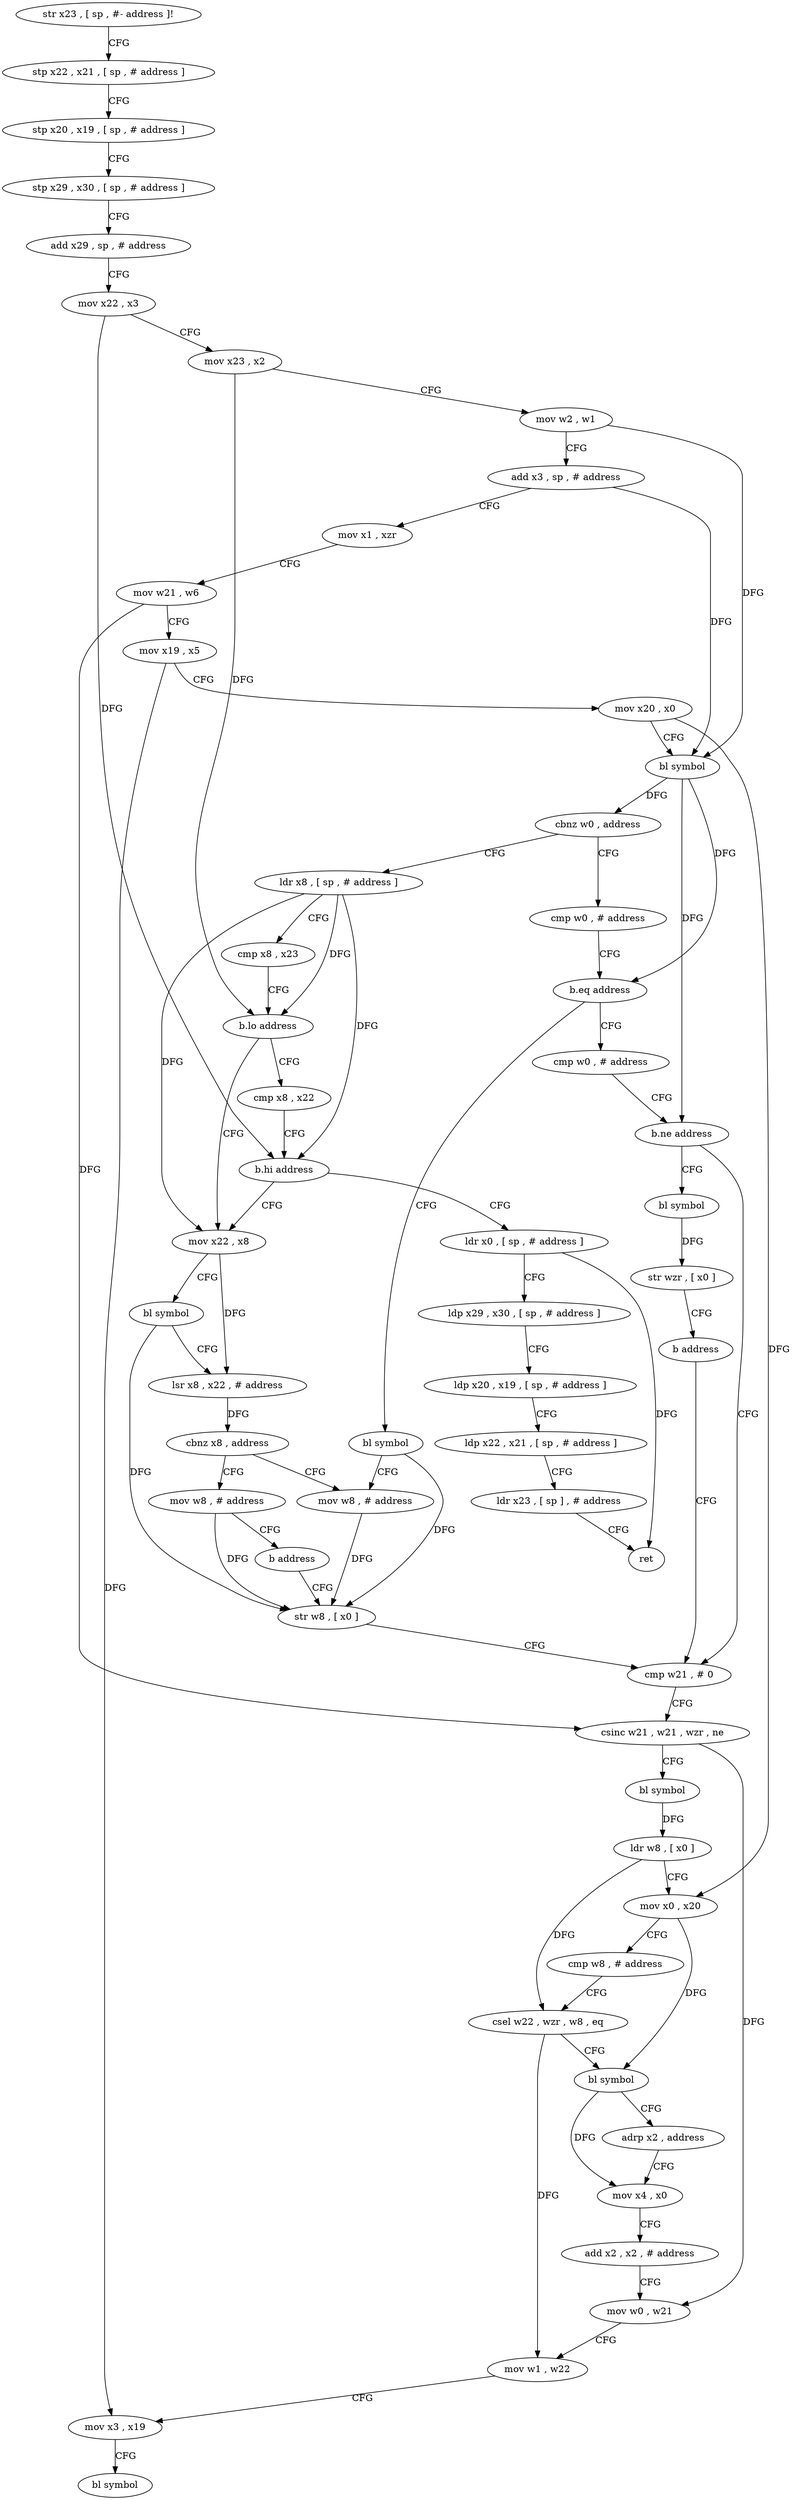 digraph "func" {
"4280500" [label = "str x23 , [ sp , #- address ]!" ]
"4280504" [label = "stp x22 , x21 , [ sp , # address ]" ]
"4280508" [label = "stp x20 , x19 , [ sp , # address ]" ]
"4280512" [label = "stp x29 , x30 , [ sp , # address ]" ]
"4280516" [label = "add x29 , sp , # address" ]
"4280520" [label = "mov x22 , x3" ]
"4280524" [label = "mov x23 , x2" ]
"4280528" [label = "mov w2 , w1" ]
"4280532" [label = "add x3 , sp , # address" ]
"4280536" [label = "mov x1 , xzr" ]
"4280540" [label = "mov w21 , w6" ]
"4280544" [label = "mov x19 , x5" ]
"4280548" [label = "mov x20 , x0" ]
"4280552" [label = "bl symbol" ]
"4280556" [label = "cbnz w0 , address" ]
"4280604" [label = "cmp w0 , # address" ]
"4280560" [label = "ldr x8 , [ sp , # address ]" ]
"4280608" [label = "b.eq address" ]
"4280656" [label = "bl symbol" ]
"4280612" [label = "cmp w0 , # address" ]
"4280564" [label = "cmp x8 , x23" ]
"4280568" [label = "b.lo address" ]
"4280632" [label = "mov x22 , x8" ]
"4280572" [label = "cmp x8 , x22" ]
"4280660" [label = "mov w8 , # address" ]
"4280616" [label = "b.ne address" ]
"4280668" [label = "cmp w21 , # 0" ]
"4280620" [label = "bl symbol" ]
"4280636" [label = "bl symbol" ]
"4280640" [label = "lsr x8 , x22 , # address" ]
"4280644" [label = "cbnz x8 , address" ]
"4280648" [label = "mov w8 , # address" ]
"4280576" [label = "b.hi address" ]
"4280580" [label = "ldr x0 , [ sp , # address ]" ]
"4280672" [label = "csinc w21 , w21 , wzr , ne" ]
"4280676" [label = "bl symbol" ]
"4280680" [label = "ldr w8 , [ x0 ]" ]
"4280684" [label = "mov x0 , x20" ]
"4280688" [label = "cmp w8 , # address" ]
"4280692" [label = "csel w22 , wzr , w8 , eq" ]
"4280696" [label = "bl symbol" ]
"4280700" [label = "adrp x2 , address" ]
"4280704" [label = "mov x4 , x0" ]
"4280708" [label = "add x2 , x2 , # address" ]
"4280712" [label = "mov w0 , w21" ]
"4280716" [label = "mov w1 , w22" ]
"4280720" [label = "mov x3 , x19" ]
"4280724" [label = "bl symbol" ]
"4280624" [label = "str wzr , [ x0 ]" ]
"4280628" [label = "b address" ]
"4280664" [label = "str w8 , [ x0 ]" ]
"4280652" [label = "b address" ]
"4280584" [label = "ldp x29 , x30 , [ sp , # address ]" ]
"4280588" [label = "ldp x20 , x19 , [ sp , # address ]" ]
"4280592" [label = "ldp x22 , x21 , [ sp , # address ]" ]
"4280596" [label = "ldr x23 , [ sp ] , # address" ]
"4280600" [label = "ret" ]
"4280500" -> "4280504" [ label = "CFG" ]
"4280504" -> "4280508" [ label = "CFG" ]
"4280508" -> "4280512" [ label = "CFG" ]
"4280512" -> "4280516" [ label = "CFG" ]
"4280516" -> "4280520" [ label = "CFG" ]
"4280520" -> "4280524" [ label = "CFG" ]
"4280520" -> "4280576" [ label = "DFG" ]
"4280524" -> "4280528" [ label = "CFG" ]
"4280524" -> "4280568" [ label = "DFG" ]
"4280528" -> "4280532" [ label = "CFG" ]
"4280528" -> "4280552" [ label = "DFG" ]
"4280532" -> "4280536" [ label = "CFG" ]
"4280532" -> "4280552" [ label = "DFG" ]
"4280536" -> "4280540" [ label = "CFG" ]
"4280540" -> "4280544" [ label = "CFG" ]
"4280540" -> "4280672" [ label = "DFG" ]
"4280544" -> "4280548" [ label = "CFG" ]
"4280544" -> "4280720" [ label = "DFG" ]
"4280548" -> "4280552" [ label = "CFG" ]
"4280548" -> "4280684" [ label = "DFG" ]
"4280552" -> "4280556" [ label = "DFG" ]
"4280552" -> "4280608" [ label = "DFG" ]
"4280552" -> "4280616" [ label = "DFG" ]
"4280556" -> "4280604" [ label = "CFG" ]
"4280556" -> "4280560" [ label = "CFG" ]
"4280604" -> "4280608" [ label = "CFG" ]
"4280560" -> "4280564" [ label = "CFG" ]
"4280560" -> "4280568" [ label = "DFG" ]
"4280560" -> "4280632" [ label = "DFG" ]
"4280560" -> "4280576" [ label = "DFG" ]
"4280608" -> "4280656" [ label = "CFG" ]
"4280608" -> "4280612" [ label = "CFG" ]
"4280656" -> "4280660" [ label = "CFG" ]
"4280656" -> "4280664" [ label = "DFG" ]
"4280612" -> "4280616" [ label = "CFG" ]
"4280564" -> "4280568" [ label = "CFG" ]
"4280568" -> "4280632" [ label = "CFG" ]
"4280568" -> "4280572" [ label = "CFG" ]
"4280632" -> "4280636" [ label = "CFG" ]
"4280632" -> "4280640" [ label = "DFG" ]
"4280572" -> "4280576" [ label = "CFG" ]
"4280660" -> "4280664" [ label = "DFG" ]
"4280616" -> "4280668" [ label = "CFG" ]
"4280616" -> "4280620" [ label = "CFG" ]
"4280668" -> "4280672" [ label = "CFG" ]
"4280620" -> "4280624" [ label = "DFG" ]
"4280636" -> "4280640" [ label = "CFG" ]
"4280636" -> "4280664" [ label = "DFG" ]
"4280640" -> "4280644" [ label = "DFG" ]
"4280644" -> "4280660" [ label = "CFG" ]
"4280644" -> "4280648" [ label = "CFG" ]
"4280648" -> "4280652" [ label = "CFG" ]
"4280648" -> "4280664" [ label = "DFG" ]
"4280576" -> "4280632" [ label = "CFG" ]
"4280576" -> "4280580" [ label = "CFG" ]
"4280580" -> "4280584" [ label = "CFG" ]
"4280580" -> "4280600" [ label = "DFG" ]
"4280672" -> "4280676" [ label = "CFG" ]
"4280672" -> "4280712" [ label = "DFG" ]
"4280676" -> "4280680" [ label = "DFG" ]
"4280680" -> "4280684" [ label = "CFG" ]
"4280680" -> "4280692" [ label = "DFG" ]
"4280684" -> "4280688" [ label = "CFG" ]
"4280684" -> "4280696" [ label = "DFG" ]
"4280688" -> "4280692" [ label = "CFG" ]
"4280692" -> "4280696" [ label = "CFG" ]
"4280692" -> "4280716" [ label = "DFG" ]
"4280696" -> "4280700" [ label = "CFG" ]
"4280696" -> "4280704" [ label = "DFG" ]
"4280700" -> "4280704" [ label = "CFG" ]
"4280704" -> "4280708" [ label = "CFG" ]
"4280708" -> "4280712" [ label = "CFG" ]
"4280712" -> "4280716" [ label = "CFG" ]
"4280716" -> "4280720" [ label = "CFG" ]
"4280720" -> "4280724" [ label = "CFG" ]
"4280624" -> "4280628" [ label = "CFG" ]
"4280628" -> "4280668" [ label = "CFG" ]
"4280664" -> "4280668" [ label = "CFG" ]
"4280652" -> "4280664" [ label = "CFG" ]
"4280584" -> "4280588" [ label = "CFG" ]
"4280588" -> "4280592" [ label = "CFG" ]
"4280592" -> "4280596" [ label = "CFG" ]
"4280596" -> "4280600" [ label = "CFG" ]
}
